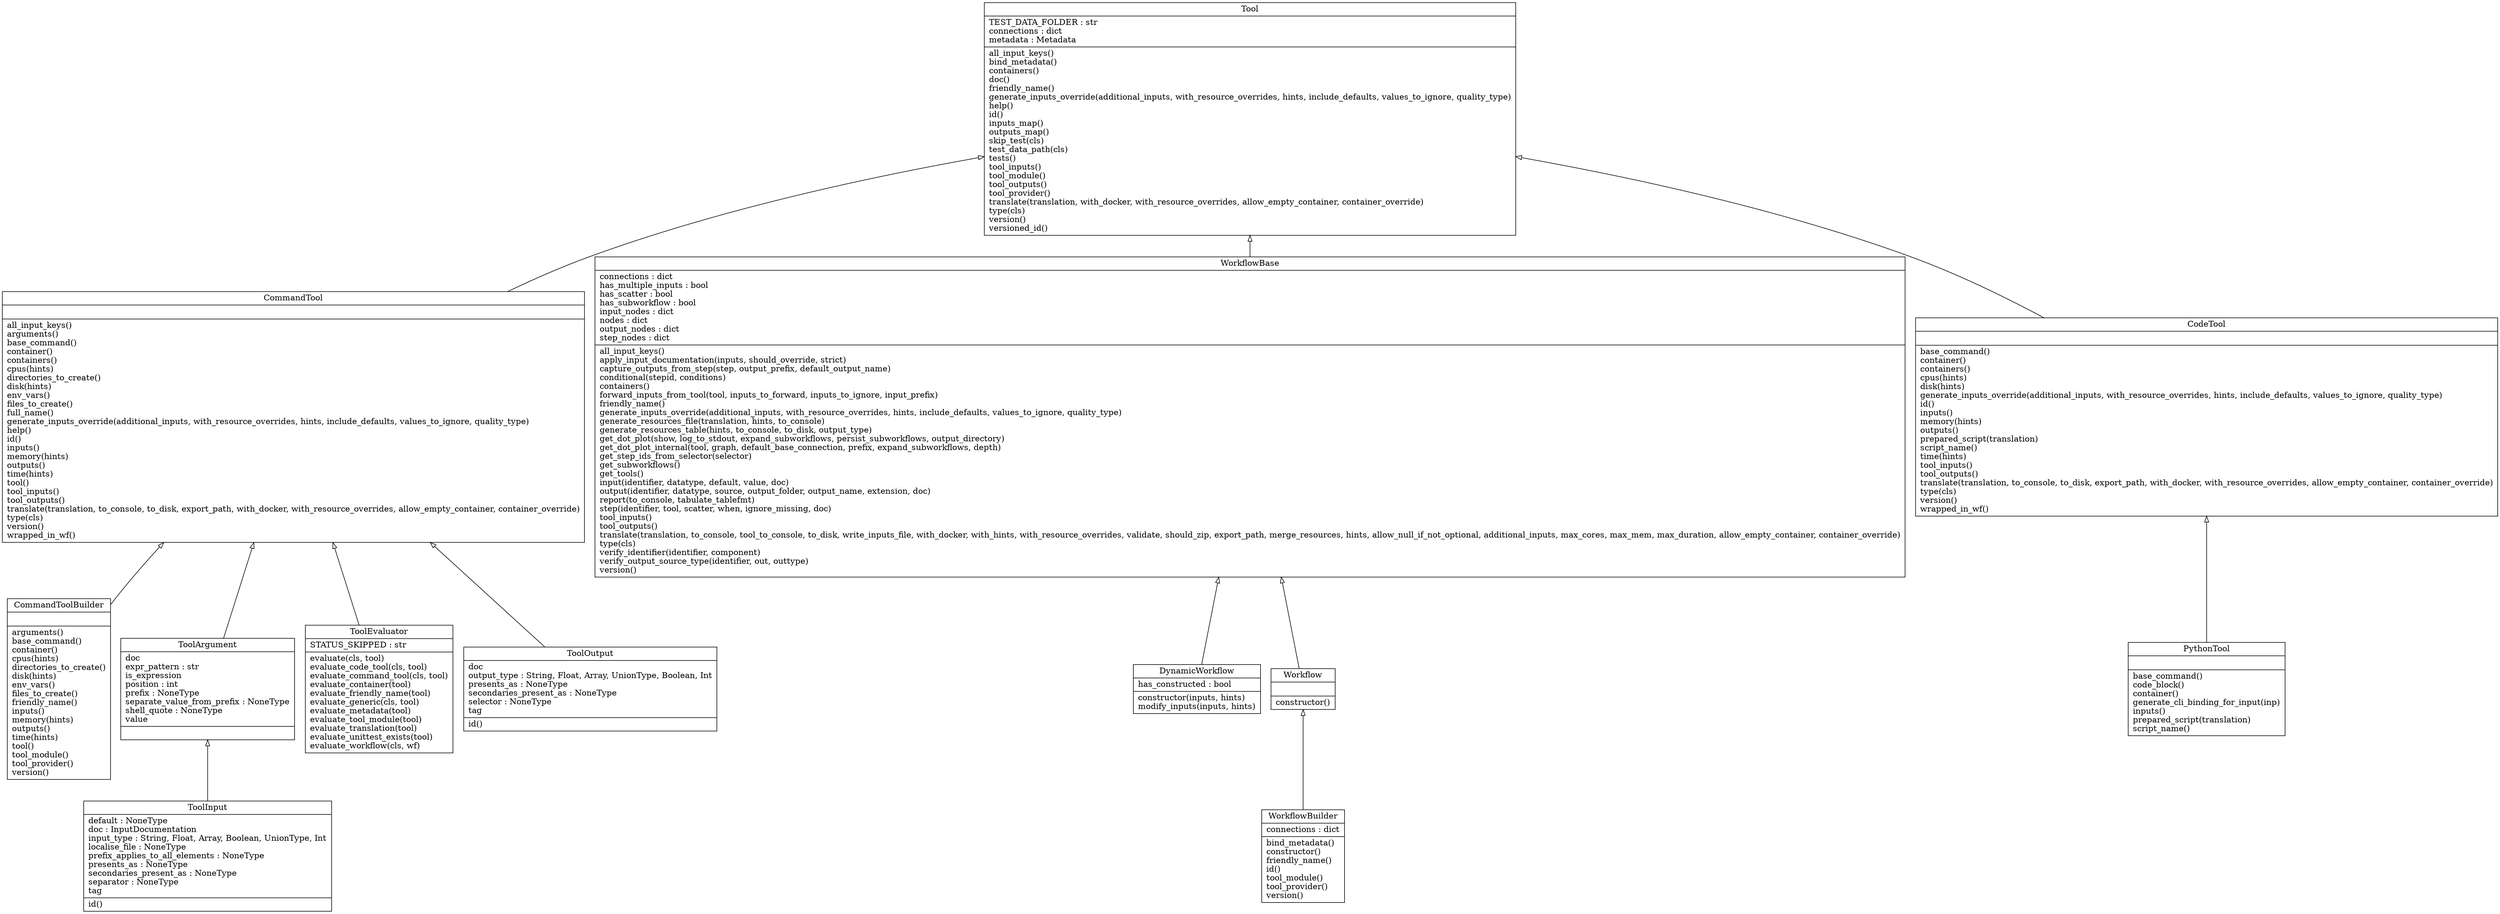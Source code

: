 digraph "classes_janis_core" {
charset="utf-8"
rankdir=BT

"15" [label="{CodeTool|\l|base_command()\lcontainer()\lcontainers()\lcpus(hints)\ldisk(hints)\lgenerate_inputs_override(additional_inputs, with_resource_overrides, hints, include_defaults, values_to_ignore, quality_type)\lid()\linputs()\lmemory(hints)\loutputs()\lprepared_script(translation)\lscript_name()\ltime(hints)\ltool_inputs()\ltool_outputs()\ltranslate(translation, to_console, to_disk, export_path, with_docker, with_resource_overrides, allow_empty_container, container_override)\ltype(cls)\lversion()\lwrapped_in_wf()\l}", shape="record"];
"16" [label="{CommandTool|\l|all_input_keys()\larguments()\lbase_command()\lcontainer()\lcontainers()\lcpus(hints)\ldirectories_to_create()\ldisk(hints)\lenv_vars()\lfiles_to_create()\lfull_name()\lgenerate_inputs_override(additional_inputs, with_resource_overrides, hints, include_defaults, values_to_ignore, quality_type)\lhelp()\lid()\linputs()\lmemory(hints)\loutputs()\ltime(hints)\ltool()\ltool_inputs()\ltool_outputs()\ltranslate(translation, to_console, to_disk, export_path, with_docker, with_resource_overrides, allow_empty_container, container_override)\ltype(cls)\lversion()\lwrapped_in_wf()\l}", shape="record"];
"17" [label="{CommandToolBuilder|\l|arguments()\lbase_command()\lcontainer()\lcpus(hints)\ldirectories_to_create()\ldisk(hints)\lenv_vars()\lfiles_to_create()\lfriendly_name()\linputs()\lmemory(hints)\loutputs()\ltime(hints)\ltool()\ltool_module()\ltool_provider()\lversion()\l}", shape="record"];
"29" [label="{DynamicWorkflow|has_constructed : bool\l|constructor(inputs, hints)\lmodify_inputs(inputs, hints)\l}", shape="record"];
"86" [label="{PythonTool|\l|base_command()\lcode_block()\lcontainer()\lgenerate_cli_binding_for_input(inp)\linputs()\lprepared_script(translation)\lscript_name()\l}", shape="record"];
"114" [label="{Tool|TEST_DATA_FOLDER : str\lconnections : dict\lmetadata : Metadata\l|all_input_keys()\lbind_metadata()\lcontainers()\ldoc()\lfriendly_name()\lgenerate_inputs_override(additional_inputs, with_resource_overrides, hints, include_defaults, values_to_ignore, quality_type)\lhelp()\lid()\linputs_map()\loutputs_map()\lskip_test(cls)\ltest_data_path(cls)\ltests()\ltool_inputs()\ltool_module()\ltool_outputs()\ltool_provider()\ltranslate(translation, with_docker, with_resource_overrides, allow_empty_container, container_override)\ltype(cls)\lversion()\lversioned_id()\l}", shape="record"];
"115" [label="{ToolArgument|doc\lexpr_pattern : str\lis_expression\lposition : int\lprefix : NoneType\lseparate_value_from_prefix : NoneType\lshell_quote : NoneType\lvalue\l|}", shape="record"];
"116" [label="{ToolEvaluator|STATUS_SKIPPED : str\l|evaluate(cls, tool)\levaluate_code_tool(cls, tool)\levaluate_command_tool(cls, tool)\levaluate_container(tool)\levaluate_friendly_name(tool)\levaluate_generic(cls, tool)\levaluate_metadata(tool)\levaluate_tool_module(tool)\levaluate_translation(tool)\levaluate_unittest_exists(tool)\levaluate_workflow(cls, wf)\l}", shape="record"];
"117" [label="{ToolInput|default : NoneType\ldoc : InputDocumentation\linput_type : String, Float, Array, Boolean, UnionType, Int\llocalise_file : NoneType\lprefix_applies_to_all_elements : NoneType\lpresents_as : NoneType\lsecondaries_present_as : NoneType\lseparator : NoneType\ltag\l|id()\l}", shape="record"];
"119" [label="{ToolOutput|doc\loutput_type : String, Float, Array, UnionType, Boolean, Int\lpresents_as : NoneType\lsecondaries_present_as : NoneType\lselector : NoneType\ltag\l|id()\l}", shape="record"];
"131" [label="{Workflow|\l|constructor()\l}", shape="record"];
"132" [label="{WorkflowBase|connections : dict\lhas_multiple_inputs : bool\lhas_scatter : bool\lhas_subworkflow : bool\linput_nodes : dict\lnodes : dict\loutput_nodes : dict\lstep_nodes : dict\l|all_input_keys()\lapply_input_documentation(inputs, should_override, strict)\lcapture_outputs_from_step(step, output_prefix, default_output_name)\lconditional(stepid, conditions)\lcontainers()\lforward_inputs_from_tool(tool, inputs_to_forward, inputs_to_ignore, input_prefix)\lfriendly_name()\lgenerate_inputs_override(additional_inputs, with_resource_overrides, hints, include_defaults, values_to_ignore, quality_type)\lgenerate_resources_file(translation, hints, to_console)\lgenerate_resources_table(hints, to_console, to_disk, output_type)\lget_dot_plot(show, log_to_stdout, expand_subworkflows, persist_subworkflows, output_directory)\lget_dot_plot_internal(tool, graph, default_base_connection, prefix, expand_subworkflows, depth)\lget_step_ids_from_selector(selector)\lget_subworkflows()\lget_tools()\linput(identifier, datatype, default, value, doc)\loutput(identifier, datatype, source, output_folder, output_name, extension, doc)\lreport(to_console, tabulate_tablefmt)\lstep(identifier, tool, scatter, when, ignore_missing, doc)\ltool_inputs()\ltool_outputs()\ltranslate(translation, to_console, tool_to_console, to_disk, write_inputs_file, with_docker, with_hints, with_resource_overrides, validate, should_zip, export_path, merge_resources, hints, allow_null_if_not_optional, additional_inputs, max_cores, max_mem, max_duration, allow_empty_container, container_override)\ltype(cls)\lverify_identifier(identifier, component)\lverify_output_source_type(identifier, out, outtype)\lversion()\l}", shape="record"];
"133" [label="{WorkflowBuilder|connections : dict\l|bind_metadata()\lconstructor()\lfriendly_name()\lid()\ltool_module()\ltool_provider()\lversion()\l}", shape="record"];

"29" -> "132" [arrowhead="empty", arrowtail="none"];
"131" -> "132" [arrowhead="empty", arrowtail="none"];
"132" -> "114" [arrowhead="empty", arrowtail="none"];
"15" -> "114" [arrowhead="empty", arrowtail="none"];
"86" -> "15" [arrowhead="empty", arrowtail="none"];
"133" -> "131" [arrowhead="empty", arrowtail="none"];
"17" -> "16" [arrowhead="empty", arrowtail="none"];
"16" -> "114" [arrowhead="empty", arrowtail="none"];
"115" -> "16" [arrowhead="empty", arrowtail="none"];
"116" -> "16" [arrowhead="empty", arrowtail="none"];
"119" -> "16" [arrowhead="empty", arrowtail="none"];
"117" -> "115" [arrowhead="empty", arrowtail="none"];

}